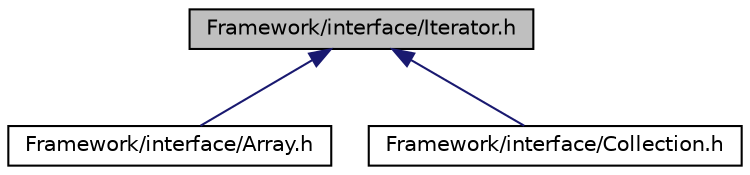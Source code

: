 digraph G
{
  edge [fontname="Helvetica",fontsize="10",labelfontname="Helvetica",labelfontsize="10"];
  node [fontname="Helvetica",fontsize="10",shape=record];
  Node1 [label="Framework/interface/Iterator.h",height=0.2,width=0.4,color="black", fillcolor="grey75", style="filled" fontcolor="black"];
  Node1 -> Node2 [dir=back,color="midnightblue",fontsize="10",style="solid"];
  Node2 [label="Framework/interface/Array.h",height=0.2,width=0.4,color="black", fillcolor="white", style="filled",URL="$Array_8h.html"];
  Node1 -> Node3 [dir=back,color="midnightblue",fontsize="10",style="solid"];
  Node3 [label="Framework/interface/Collection.h",height=0.2,width=0.4,color="black", fillcolor="white", style="filled",URL="$Collection_8h.html"];
}
